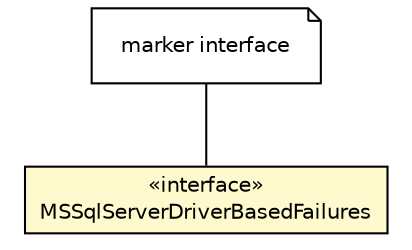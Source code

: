 #!/usr/local/bin/dot
#
# Class diagram 
# Generated by UMLGraph version R5_6-24-gf6e263 (http://www.umlgraph.org/)
#

digraph G {
	edge [fontname="Helvetica",fontsize=10,labelfontname="Helvetica",labelfontsize=10];
	node [fontname="Helvetica",fontsize=10,shape=plaintext];
	nodesep=0.25;
	ranksep=0.5;
	// nl.b3p.brmo.test.util.database.MSSqlServerDriverBasedFailures
	c40 [label=<<table title="nl.b3p.brmo.test.util.database.MSSqlServerDriverBasedFailures" border="0" cellborder="1" cellspacing="0" cellpadding="2" port="p" bgcolor="lemonChiffon" href="./MSSqlServerDriverBasedFailures.html">
		<tr><td><table border="0" cellspacing="0" cellpadding="1">
<tr><td align="center" balign="center"> &#171;interface&#187; </td></tr>
<tr><td align="center" balign="center"> MSSqlServerDriverBasedFailures </td></tr>
		</table></td></tr>
		</table>>, URL="./MSSqlServerDriverBasedFailures.html", fontname="Helvetica", fontcolor="black", fontsize=10.0];
	// Note annotation
	n0cc40 [label=<<table title="nl.b3p.brmo.test.util.database.MSSqlServerDriverBasedFailures" border="0" cellborder="0" cellspacing="0" cellpadding="2" port="p" href="./MSSqlServerDriverBasedFailures.html">
		<tr><td><table border="0" cellspacing="0" cellpadding="1">
<tr><td align="left" balign="left"> marker interface </td></tr>
		</table></td></tr>
		</table>>, fontname="Helvetica", fontcolor="black", fontsize=10.0, shape=note];
	n0cc40 -> c40:p[arrowhead=none];
}

